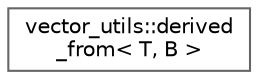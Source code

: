 digraph "Graphical Class Hierarchy"
{
 // LATEX_PDF_SIZE
  bgcolor="transparent";
  edge [fontname=Helvetica,fontsize=10,labelfontname=Helvetica,labelfontsize=10];
  node [fontname=Helvetica,fontsize=10,shape=box,height=0.2,width=0.4];
  rankdir="LR";
  Node0 [id="Node000000",label="vector_utils::derived\l_from\< T, B \>",height=0.2,width=0.4,color="grey40", fillcolor="white", style="filled",URL="$structvector__utils_1_1derived__from.html",tooltip=" "];
}
